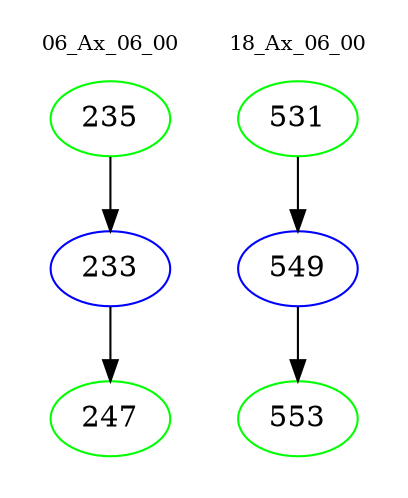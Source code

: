 digraph{
subgraph cluster_0 {
color = white
label = "06_Ax_06_00";
fontsize=10;
T0_235 [label="235", color="green"]
T0_235 -> T0_233 [color="black"]
T0_233 [label="233", color="blue"]
T0_233 -> T0_247 [color="black"]
T0_247 [label="247", color="green"]
}
subgraph cluster_1 {
color = white
label = "18_Ax_06_00";
fontsize=10;
T1_531 [label="531", color="green"]
T1_531 -> T1_549 [color="black"]
T1_549 [label="549", color="blue"]
T1_549 -> T1_553 [color="black"]
T1_553 [label="553", color="green"]
}
}
